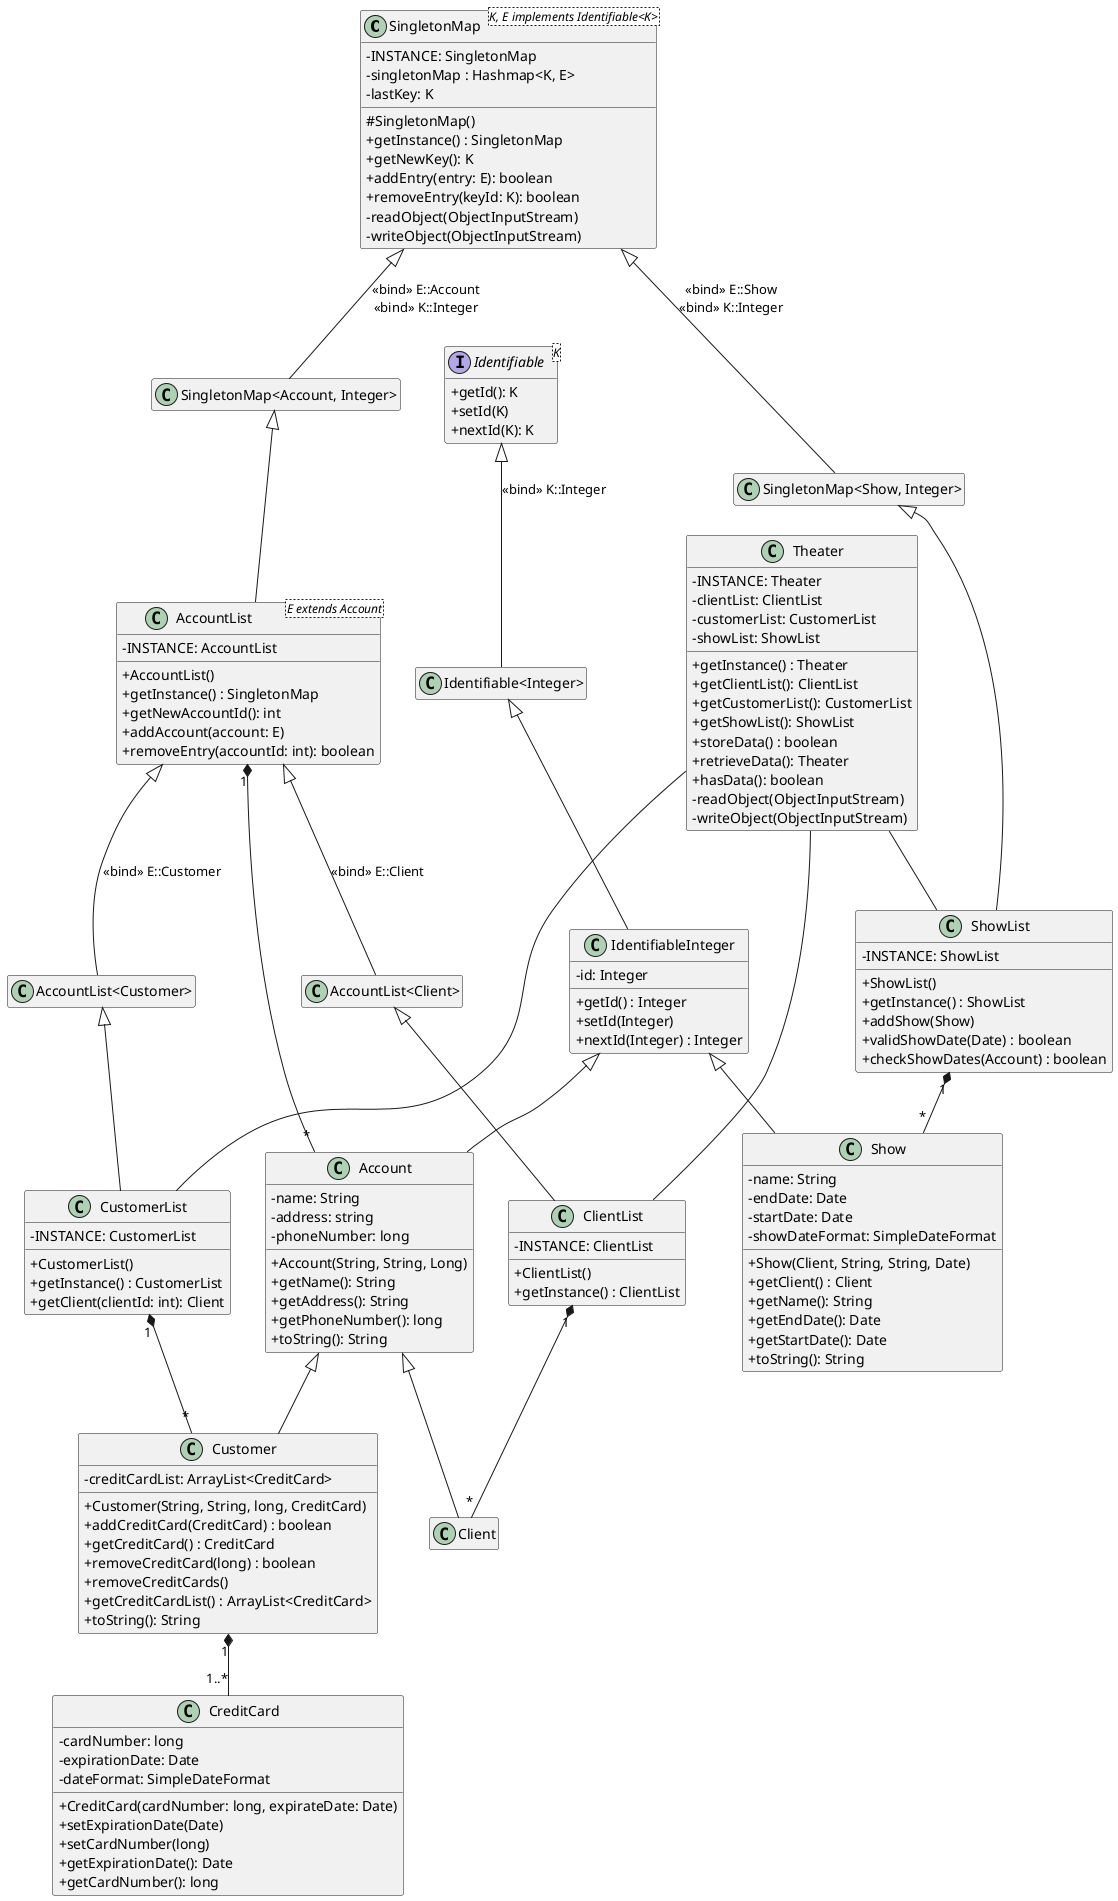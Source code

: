 @startuml
skinparam classAttributeIconSize 0
hide empty members

class SingletonMap<K, E implements Identifiable<K>> {
    -INSTANCE: SingletonMap
    -singletonMap : Hashmap<K, E>
    -lastKey: K
    #SingletonMap()
    +getInstance() : SingletonMap
    +getNewKey(): K
    +addEntry(entry: E): boolean
    +removeEntry(keyId: K): boolean
    -readObject(ObjectInputStream)
    -writeObject(ObjectInputStream)
}

class AccountList<E extends Account> {
    -INSTANCE: AccountList
    +AccountList()
    +getInstance() : SingletonMap
    +getNewAccountId(): int
    +addAccount(account: E)
    +removeEntry(accountId: int): boolean
}

class ClientList {
    -INSTANCE: ClientList
    +ClientList()
    +getInstance() : ClientList
}

class CustomerList {
    -INSTANCE: CustomerList
    +CustomerList()
    +getInstance() : CustomerList
    +getClient(clientId: int): Client
}

class ShowList {
    -INSTANCE: ShowList
    +ShowList()
    +getInstance() : ShowList
    +addShow(Show)
    +validShowDate(Date) : boolean
    +checkShowDates(Account) : boolean
}

interface Identifiable<K> {
    +getId(): K
    +setId(K)
    +nextId(K): K
}

class IdentifiableInteger {
    -id: Integer
    +getId() : Integer
    +setId(Integer)
    +nextId(Integer) : Integer
     
}

class Account {
    -name: String
    -address: string
    -phoneNumber: long
    +Account(String, String, Long)
    +getName(): String
    +getAddress(): String
    +getPhoneNumber(): long
    +toString(): String
}

class Customer {
    -creditCardList: ArrayList<CreditCard>
    +Customer(String, String, long, CreditCard)
    +addCreditCard(CreditCard) : boolean
    +getCreditCard() : CreditCard
    +removeCreditCard(long) : boolean
    +removeCreditCards()
    +getCreditCardList() : ArrayList<CreditCard>
    +toString(): String
}

class Show {
    -name: String
    -endDate: Date
    -startDate: Date
    -showDateFormat: SimpleDateFormat
    +Show(Client, String, String, Date)
    +getClient() : Client
    +getName(): String
    +getEndDate(): Date
    +getStartDate(): Date
    +toString(): String
}

class Theater {
    -INSTANCE: Theater
    -clientList: ClientList
    -customerList: CustomerList
    -showList: ShowList
    +getInstance() : Theater
    +getClientList(): ClientList
    +getCustomerList(): CustomerList
    +getShowList(): ShowList
    +storeData() : boolean
    +retrieveData(): Theater
    +hasData(): boolean
    -readObject(ObjectInputStream)
    -writeObject(ObjectInputStream)
}

class CreditCard {
    -cardNumber: long
    -expirationDate: Date
    -dateFormat: SimpleDateFormat
    +CreditCard(cardNumber: long, expirateDate: Date)
    +setExpirationDate(Date)
    +setCardNumber(long)
    +getExpirationDate(): Date
    +getCardNumber(): long
}

Theater -- "ClientList"
Theater -- "CustomerList"
Theater -- "ShowList"

"Identifiable" <|-- "Identifiable<Integer>" : "«bind» K::Integer"
"Identifiable<Integer>" <|-- "IdentifiableInteger"
SingletonMap <|-- "SingletonMap<Account, Integer>" : "«bind» E::Account\n«bind» K::Integer"
SingletonMap <|-- "SingletonMap<Show, Integer>" : "«bind» E::Show\n«bind» K::Integer"
"SingletonMap<Account, Integer>" <|-- AccountList
"SingletonMap<Show, Integer>" <|-- ShowList
AccountList <|-- "AccountList<Client>" : "«bind» E::Client"
AccountList <|-- "AccountList<Customer>" : "«bind» E::Customer"
"AccountList<Client>" <|-- ClientList
"AccountList<Customer>" <|-- CustomerList

IdentifiableInteger <|-- Account
IdentifiableInteger <|-- Show

Account <|-- Client
Account <|-- Customer

AccountList "1" *-- "*" Account
ClientList "1" *-- "*" Client
CustomerList "1" *-- "*" Customer
ShowList "1" *-- "*" Show

Customer "1" *-- "1..*" CreditCard
@enduml